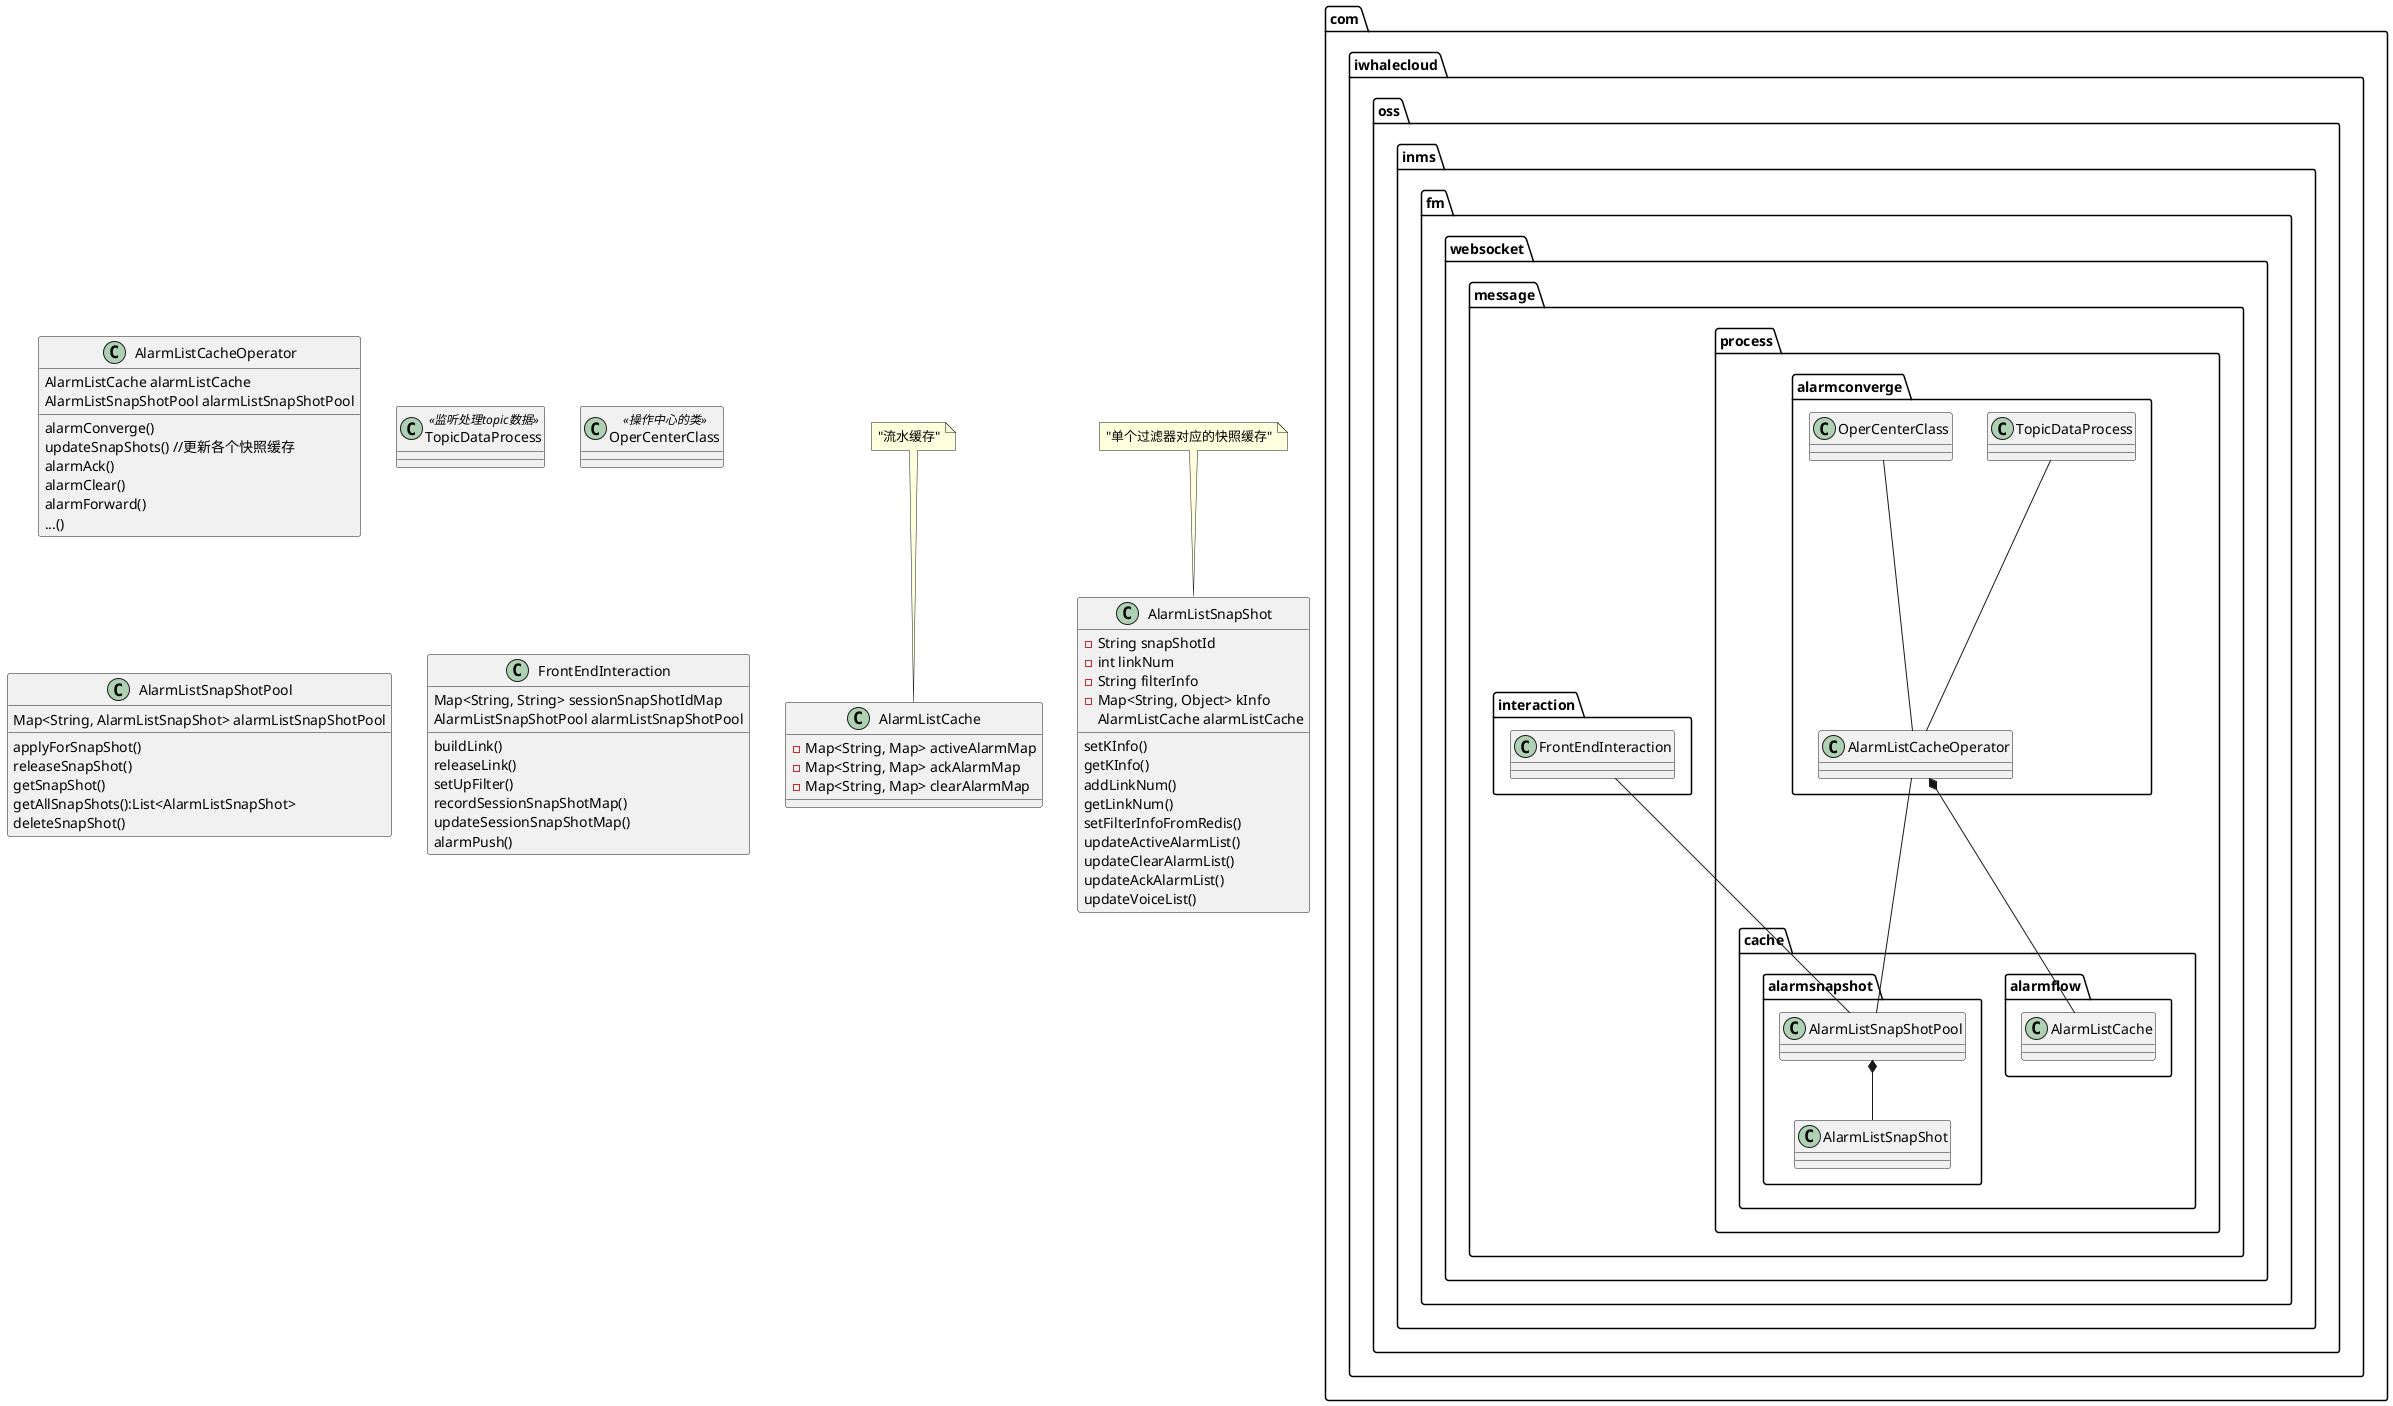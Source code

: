 @startuml
package "com.iwhalecloud.oss.inms.fm.websocket.message.process.alarmconverge" {
    TopicDataProcess -- AlarmListCacheOperator
    OperCenterClass -- AlarmListCacheOperator
}


package "com.iwhalecloud.oss.inms.fm.websocket.message.process.cache.alarmflow" {
    AlarmListCacheOperator *-- AlarmListCache
}

package "com.iwhalecloud.oss.inms.fm.websocket.message.process.cache.alarmsnapshot" {
    AlarmListSnapShotPool -- AlarmListCacheOperator
    AlarmListSnapShotPool *-- AlarmListSnapShot
}

package "com.iwhalecloud.oss.inms.fm.websocket.message.interaction" {
    FrontEndInteraction -- AlarmListSnapShotPool
}

Class AlarmListCache {
    - Map<String, Map> activeAlarmMap
    - Map<String, Map> ackAlarmMap
    - Map<String, Map> clearAlarmMap
}
note top of AlarmListCache : "流水缓存"

Class AlarmListCacheOperator {
    AlarmListCache alarmListCache
    AlarmListSnapShotPool alarmListSnapShotPool

    alarmConverge()
    updateSnapShots() //更新各个快照缓存
    alarmAck()
    alarmClear()
    alarmForward()
    ...()
}

Class TopicDataProcess <<监听处理topic数据>>
Class OperCenterClass <<操作中心的类>>

Class AlarmListSnapShot {
    - String snapShotId
    - int linkNum
    - String filterInfo
    - Map<String, Object> kInfo
    AlarmListCache alarmListCache

    setKInfo()
    getKInfo()
    addLinkNum()
    getLinkNum()
    setFilterInfoFromRedis()
    updateActiveAlarmList()
    updateClearAlarmList()
    updateAckAlarmList()
    updateVoiceList()
}
note top of AlarmListSnapShot : "单个过滤器对应的快照缓存"

Class AlarmListSnapShotPool {
    Map<String, AlarmListSnapShot> alarmListSnapShotPool

    applyForSnapShot()
    releaseSnapShot()
    getSnapShot()
    getAllSnapShots():List<AlarmListSnapShot>
    deleteSnapShot()
}

Class FrontEndInteraction {
    Map<String, String> sessionSnapShotIdMap
    AlarmListSnapShotPool alarmListSnapShotPool

    buildLink()
    releaseLink()
    setUpFilter()
    recordSessionSnapShotMap()
    updateSessionSnapShotMap()
    alarmPush()
}
@enduml